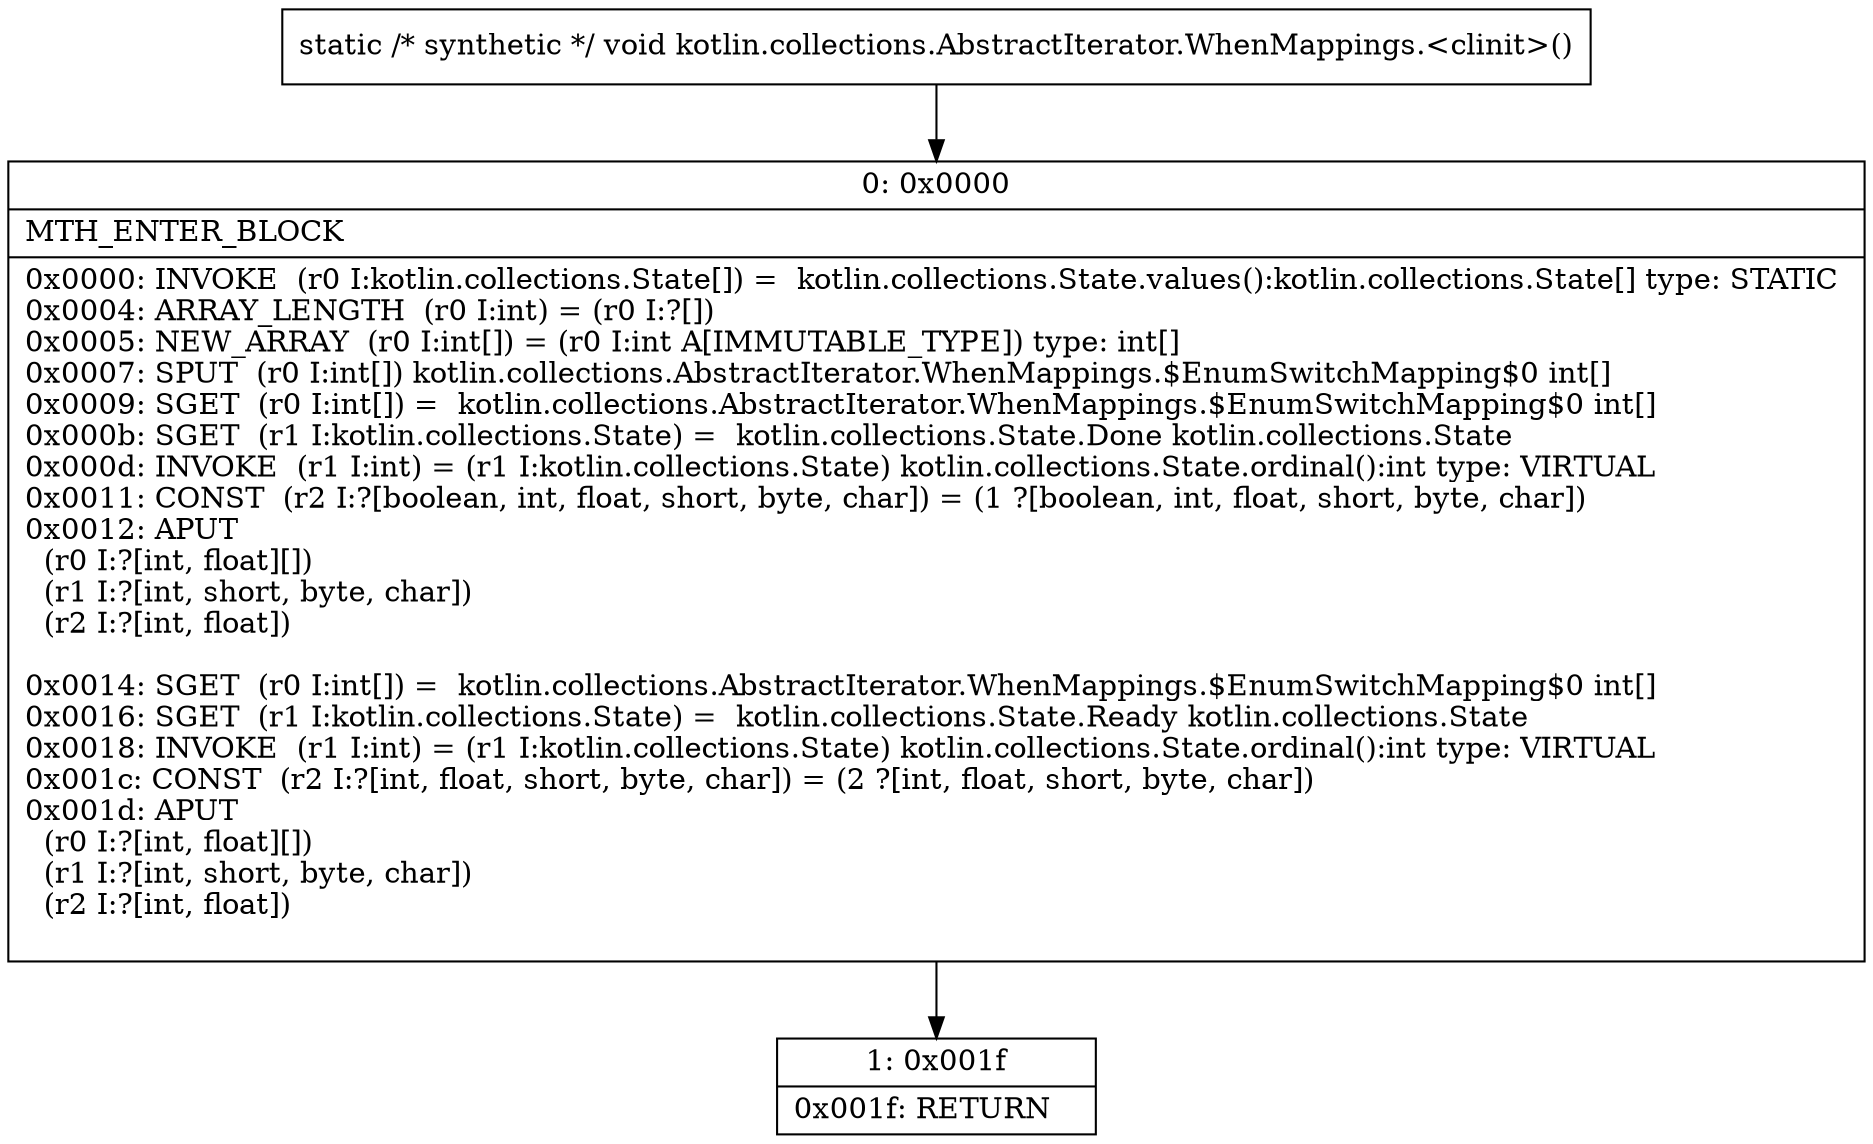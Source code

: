 digraph "CFG forkotlin.collections.AbstractIterator.WhenMappings.\<clinit\>()V" {
Node_0 [shape=record,label="{0\:\ 0x0000|MTH_ENTER_BLOCK\l|0x0000: INVOKE  (r0 I:kotlin.collections.State[]) =  kotlin.collections.State.values():kotlin.collections.State[] type: STATIC \l0x0004: ARRAY_LENGTH  (r0 I:int) = (r0 I:?[]) \l0x0005: NEW_ARRAY  (r0 I:int[]) = (r0 I:int A[IMMUTABLE_TYPE]) type: int[] \l0x0007: SPUT  (r0 I:int[]) kotlin.collections.AbstractIterator.WhenMappings.$EnumSwitchMapping$0 int[] \l0x0009: SGET  (r0 I:int[]) =  kotlin.collections.AbstractIterator.WhenMappings.$EnumSwitchMapping$0 int[] \l0x000b: SGET  (r1 I:kotlin.collections.State) =  kotlin.collections.State.Done kotlin.collections.State \l0x000d: INVOKE  (r1 I:int) = (r1 I:kotlin.collections.State) kotlin.collections.State.ordinal():int type: VIRTUAL \l0x0011: CONST  (r2 I:?[boolean, int, float, short, byte, char]) = (1 ?[boolean, int, float, short, byte, char]) \l0x0012: APUT  \l  (r0 I:?[int, float][])\l  (r1 I:?[int, short, byte, char])\l  (r2 I:?[int, float])\l \l0x0014: SGET  (r0 I:int[]) =  kotlin.collections.AbstractIterator.WhenMappings.$EnumSwitchMapping$0 int[] \l0x0016: SGET  (r1 I:kotlin.collections.State) =  kotlin.collections.State.Ready kotlin.collections.State \l0x0018: INVOKE  (r1 I:int) = (r1 I:kotlin.collections.State) kotlin.collections.State.ordinal():int type: VIRTUAL \l0x001c: CONST  (r2 I:?[int, float, short, byte, char]) = (2 ?[int, float, short, byte, char]) \l0x001d: APUT  \l  (r0 I:?[int, float][])\l  (r1 I:?[int, short, byte, char])\l  (r2 I:?[int, float])\l \l}"];
Node_1 [shape=record,label="{1\:\ 0x001f|0x001f: RETURN   \l}"];
MethodNode[shape=record,label="{static \/* synthetic *\/ void kotlin.collections.AbstractIterator.WhenMappings.\<clinit\>() }"];
MethodNode -> Node_0;
Node_0 -> Node_1;
}

